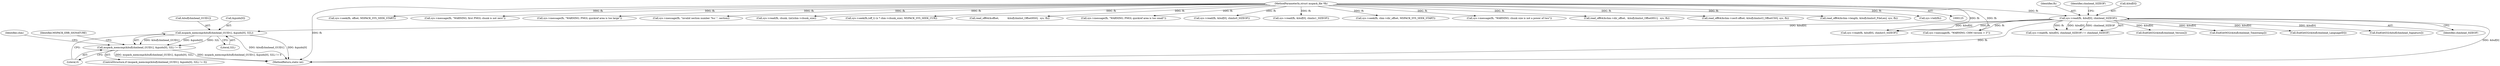 digraph "0_libmspack_72e70a921f0f07fee748aec2274b30784e1d312a@API" {
"1000257" [label="(Call,mspack_memcmp(&buf[chmhead_GUID1], &guids[0], 32L))"];
"1000233" [label="(Call,sys->read(fh, &buf[0], chmhead_SIZEOF))"];
"1000127" [label="(MethodParameterIn,struct mspack_file *fh)"];
"1000256" [label="(Call,mspack_memcmp(&buf[chmhead_GUID1], &guids[0], 32L) != 0)"];
"1000361" [label="(Call,sys->seek(fh, offset, MSPACK_SYS_SEEK_START))"];
"1000234" [label="(Identifier,fh)"];
"1000596" [label="(Call,sys->message(fh, \"WARNING; first PMGL chunk is not zero\"))"];
"1000305" [label="(Call,sys->message(fh, \"WARNING; CHM version > 3\"))"];
"1000744" [label="(Call,sys->message(fh, \"WARNING; PMGL quickref area is too large\"))"];
"1000258" [label="(Call,&buf[chmhead_GUID1])"];
"1000826" [label="(Call,sys->message(fh, \"invalid section number '%u'.\", section))"];
"1000690" [label="(Call,sys->read(fh, chunk, (int)chm->chunk_size))"];
"1000273" [label="(Identifier,chm)"];
"1000643" [label="(Call,sys->seek(fh,(off_t) (x * chm->chunk_size), MSPACK_SYS_SEEK_CUR))"];
"1000323" [label="(Call,read_off64(&offset,           &buf[chmhst_OffsetHS0],  sys, fh))"];
"1000726" [label="(Call,sys->message(fh, \"WARNING; PMGL quickref area is too small\"))"];
"1000370" [label="(Call,sys->read(fh, &buf[0], chmhs0_SIZEOF))"];
"1000233" [label="(Call,sys->read(fh, &buf[0], chmhead_SIZEOF))"];
"1000127" [label="(MethodParameterIn,struct mspack_file *fh)"];
"1000232" [label="(Call,sys->read(fh, &buf[0], chmhead_SIZEOF) != chmhead_SIZEOF)"];
"1000408" [label="(Call,sys->read(fh, &buf[0], chmhs1_SIZEOF))"];
"1000266" [label="(Literal,32L)"];
"1000275" [label="(Call,EndGetI32(&buf[chmhead_Version]))"];
"1000270" [label="(Identifier,MSPACK_ERR_SIGNATURE)"];
"1000257" [label="(Call,mspack_memcmp(&buf[chmhead_GUID1], &guids[0], 32L))"];
"1000284" [label="(Call,EndGetM32(&buf[chmhead_Timestamp]))"];
"1000262" [label="(Call,&guids[0])"];
"1000255" [label="(ControlStructure,if (mspack_memcmp(&buf[chmhead_GUID1], &guids[0], 32L) != 0))"];
"1000310" [label="(Call,sys->read(fh, &buf[0], chmhst3_SIZEOF))"];
"1000293" [label="(Call,EndGetI32(&buf[chmhead_LanguageID]))"];
"1000397" [label="(Call,sys->seek(fh, chm->dir_offset, MSPACK_SYS_SEEK_START))"];
"1000586" [label="(Call,sys->message(fh, \"WARNING; chunk size is not a power of two\"))"];
"1000267" [label="(Literal,0)"];
"1000256" [label="(Call,mspack_memcmp(&buf[chmhead_GUID1], &guids[0], 32L) != 0)"];
"1000333" [label="(Call,read_off64(&chm->dir_offset,  &buf[chmhst_OffsetHS1],  sys, fh))"];
"1000246" [label="(Call,EndGetI32(&buf[chmhead_Signature]))"];
"1001071" [label="(MethodReturn,static int)"];
"1000240" [label="(Identifier,chmhead_SIZEOF)"];
"1000344" [label="(Call,read_off64(&chm->sec0.offset, &buf[chmhst3_OffsetCS0], sys, fh))"];
"1000382" [label="(Call,read_off64(&chm->length, &buf[chmhs0_FileLen], sys, fh))"];
"1000239" [label="(Identifier,chmhead_SIZEOF)"];
"1000235" [label="(Call,&buf[0])"];
"1000423" [label="(Call,sys->tell(fh))"];
"1000257" -> "1000256"  [label="AST: "];
"1000257" -> "1000266"  [label="CFG: "];
"1000258" -> "1000257"  [label="AST: "];
"1000262" -> "1000257"  [label="AST: "];
"1000266" -> "1000257"  [label="AST: "];
"1000267" -> "1000257"  [label="CFG: "];
"1000257" -> "1001071"  [label="DDG: &buf[chmhead_GUID1]"];
"1000257" -> "1001071"  [label="DDG: &guids[0]"];
"1000257" -> "1000256"  [label="DDG: &buf[chmhead_GUID1]"];
"1000257" -> "1000256"  [label="DDG: &guids[0]"];
"1000257" -> "1000256"  [label="DDG: 32L"];
"1000233" -> "1000257"  [label="DDG: &buf[0]"];
"1000233" -> "1000232"  [label="AST: "];
"1000233" -> "1000239"  [label="CFG: "];
"1000234" -> "1000233"  [label="AST: "];
"1000235" -> "1000233"  [label="AST: "];
"1000239" -> "1000233"  [label="AST: "];
"1000240" -> "1000233"  [label="CFG: "];
"1000233" -> "1001071"  [label="DDG: &buf[0]"];
"1000233" -> "1001071"  [label="DDG: fh"];
"1000233" -> "1000232"  [label="DDG: fh"];
"1000233" -> "1000232"  [label="DDG: &buf[0]"];
"1000233" -> "1000232"  [label="DDG: chmhead_SIZEOF"];
"1000127" -> "1000233"  [label="DDG: fh"];
"1000233" -> "1000246"  [label="DDG: &buf[0]"];
"1000233" -> "1000275"  [label="DDG: &buf[0]"];
"1000233" -> "1000284"  [label="DDG: &buf[0]"];
"1000233" -> "1000293"  [label="DDG: &buf[0]"];
"1000233" -> "1000305"  [label="DDG: fh"];
"1000233" -> "1000310"  [label="DDG: fh"];
"1000233" -> "1000310"  [label="DDG: &buf[0]"];
"1000127" -> "1000125"  [label="AST: "];
"1000127" -> "1001071"  [label="DDG: fh"];
"1000127" -> "1000305"  [label="DDG: fh"];
"1000127" -> "1000310"  [label="DDG: fh"];
"1000127" -> "1000323"  [label="DDG: fh"];
"1000127" -> "1000333"  [label="DDG: fh"];
"1000127" -> "1000344"  [label="DDG: fh"];
"1000127" -> "1000361"  [label="DDG: fh"];
"1000127" -> "1000370"  [label="DDG: fh"];
"1000127" -> "1000382"  [label="DDG: fh"];
"1000127" -> "1000397"  [label="DDG: fh"];
"1000127" -> "1000408"  [label="DDG: fh"];
"1000127" -> "1000423"  [label="DDG: fh"];
"1000127" -> "1000586"  [label="DDG: fh"];
"1000127" -> "1000596"  [label="DDG: fh"];
"1000127" -> "1000643"  [label="DDG: fh"];
"1000127" -> "1000690"  [label="DDG: fh"];
"1000127" -> "1000726"  [label="DDG: fh"];
"1000127" -> "1000744"  [label="DDG: fh"];
"1000127" -> "1000826"  [label="DDG: fh"];
"1000256" -> "1000255"  [label="AST: "];
"1000256" -> "1000267"  [label="CFG: "];
"1000267" -> "1000256"  [label="AST: "];
"1000270" -> "1000256"  [label="CFG: "];
"1000273" -> "1000256"  [label="CFG: "];
"1000256" -> "1001071"  [label="DDG: mspack_memcmp(&buf[chmhead_GUID1], &guids[0], 32L)"];
"1000256" -> "1001071"  [label="DDG: mspack_memcmp(&buf[chmhead_GUID1], &guids[0], 32L) != 0"];
}
